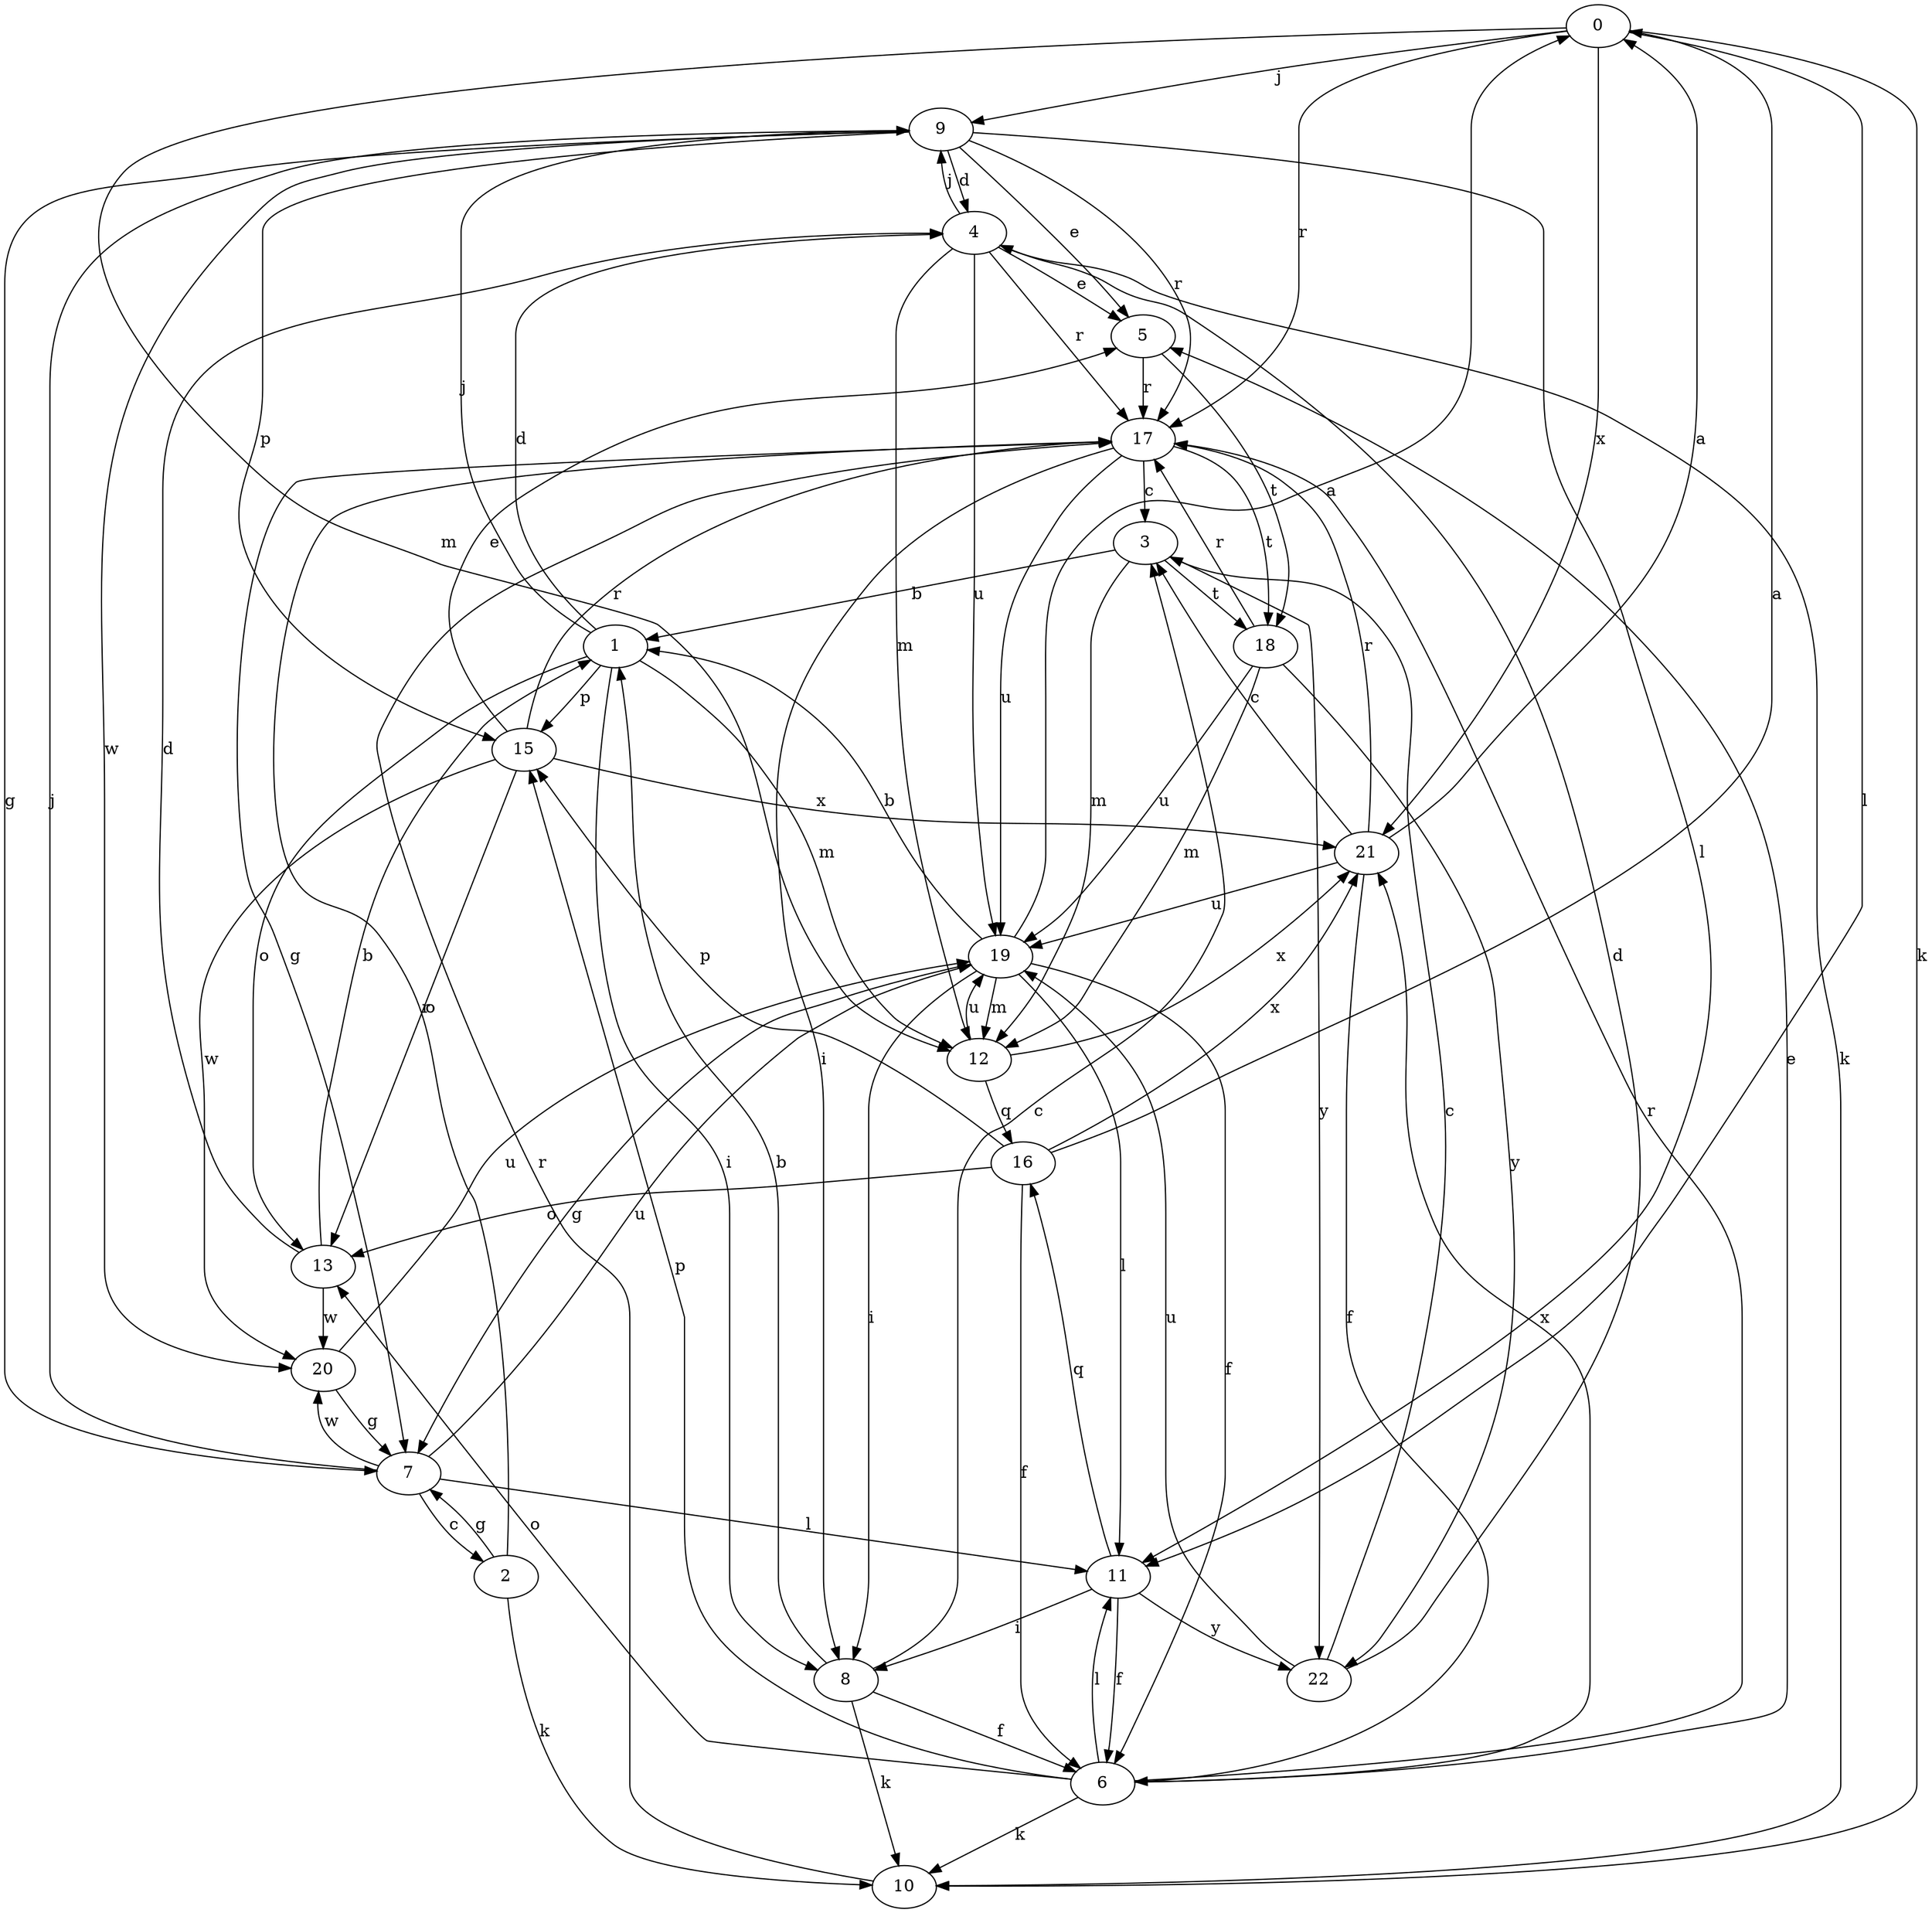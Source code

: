 strict digraph  {
0;
1;
2;
3;
4;
5;
6;
7;
8;
9;
10;
11;
12;
13;
15;
16;
17;
18;
19;
20;
21;
22;
0 -> 9  [label=j];
0 -> 10  [label=k];
0 -> 11  [label=l];
0 -> 12  [label=m];
0 -> 17  [label=r];
0 -> 21  [label=x];
1 -> 4  [label=d];
1 -> 8  [label=i];
1 -> 9  [label=j];
1 -> 12  [label=m];
1 -> 13  [label=o];
1 -> 15  [label=p];
2 -> 7  [label=g];
2 -> 10  [label=k];
2 -> 17  [label=r];
3 -> 1  [label=b];
3 -> 12  [label=m];
3 -> 18  [label=t];
3 -> 22  [label=y];
4 -> 5  [label=e];
4 -> 9  [label=j];
4 -> 10  [label=k];
4 -> 12  [label=m];
4 -> 17  [label=r];
4 -> 19  [label=u];
5 -> 17  [label=r];
5 -> 18  [label=t];
6 -> 5  [label=e];
6 -> 10  [label=k];
6 -> 11  [label=l];
6 -> 13  [label=o];
6 -> 15  [label=p];
6 -> 17  [label=r];
6 -> 21  [label=x];
7 -> 2  [label=c];
7 -> 9  [label=j];
7 -> 11  [label=l];
7 -> 19  [label=u];
7 -> 20  [label=w];
8 -> 1  [label=b];
8 -> 3  [label=c];
8 -> 6  [label=f];
8 -> 10  [label=k];
9 -> 4  [label=d];
9 -> 5  [label=e];
9 -> 7  [label=g];
9 -> 11  [label=l];
9 -> 15  [label=p];
9 -> 17  [label=r];
9 -> 20  [label=w];
10 -> 17  [label=r];
11 -> 6  [label=f];
11 -> 8  [label=i];
11 -> 16  [label=q];
11 -> 22  [label=y];
12 -> 16  [label=q];
12 -> 19  [label=u];
12 -> 21  [label=x];
13 -> 1  [label=b];
13 -> 4  [label=d];
13 -> 20  [label=w];
15 -> 5  [label=e];
15 -> 13  [label=o];
15 -> 17  [label=r];
15 -> 20  [label=w];
15 -> 21  [label=x];
16 -> 0  [label=a];
16 -> 6  [label=f];
16 -> 13  [label=o];
16 -> 15  [label=p];
16 -> 21  [label=x];
17 -> 3  [label=c];
17 -> 7  [label=g];
17 -> 8  [label=i];
17 -> 18  [label=t];
17 -> 19  [label=u];
18 -> 12  [label=m];
18 -> 17  [label=r];
18 -> 19  [label=u];
18 -> 22  [label=y];
19 -> 0  [label=a];
19 -> 1  [label=b];
19 -> 6  [label=f];
19 -> 7  [label=g];
19 -> 8  [label=i];
19 -> 11  [label=l];
19 -> 12  [label=m];
20 -> 7  [label=g];
20 -> 19  [label=u];
21 -> 0  [label=a];
21 -> 3  [label=c];
21 -> 6  [label=f];
21 -> 17  [label=r];
21 -> 19  [label=u];
22 -> 3  [label=c];
22 -> 4  [label=d];
22 -> 19  [label=u];
}
